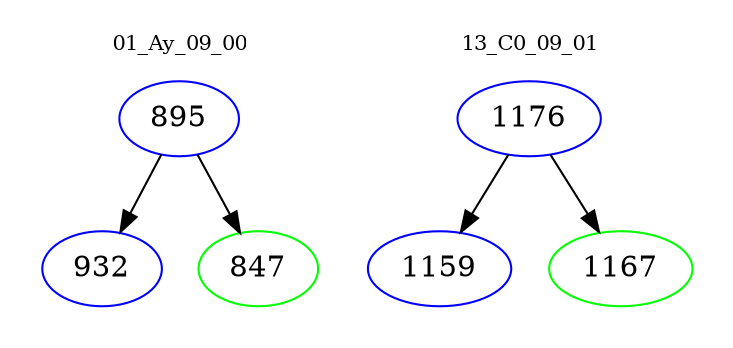 digraph{
subgraph cluster_0 {
color = white
label = "01_Ay_09_00";
fontsize=10;
T0_895 [label="895", color="blue"]
T0_895 -> T0_932 [color="black"]
T0_932 [label="932", color="blue"]
T0_895 -> T0_847 [color="black"]
T0_847 [label="847", color="green"]
}
subgraph cluster_1 {
color = white
label = "13_C0_09_01";
fontsize=10;
T1_1176 [label="1176", color="blue"]
T1_1176 -> T1_1159 [color="black"]
T1_1159 [label="1159", color="blue"]
T1_1176 -> T1_1167 [color="black"]
T1_1167 [label="1167", color="green"]
}
}
